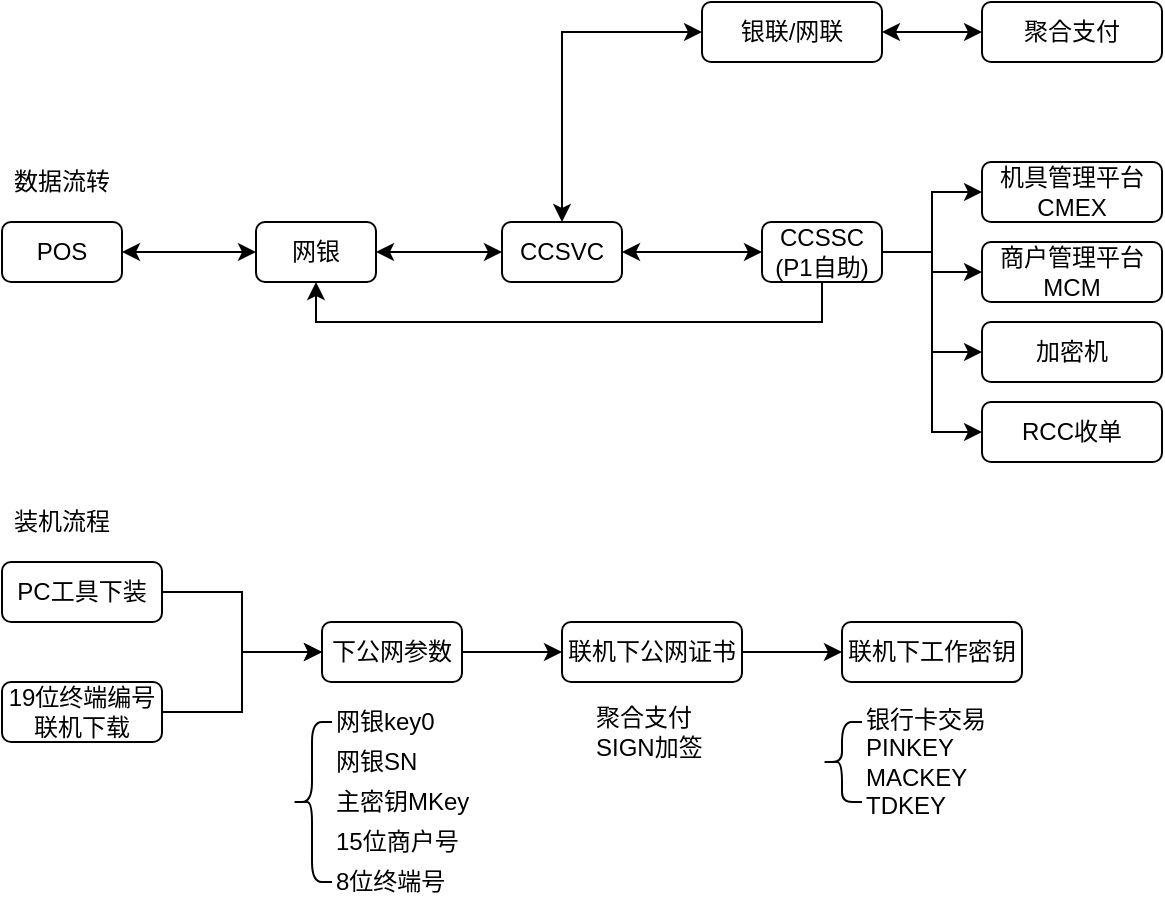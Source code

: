<mxfile version="14.6.1" type="github">
  <diagram id="b8vTg0bY8sTFj-NJI612" name="Page-1">
    <mxGraphModel dx="782" dy="373" grid="1" gridSize="10" guides="1" tooltips="1" connect="1" arrows="1" fold="1" page="1" pageScale="1" pageWidth="827" pageHeight="1169" math="0" shadow="0">
      <root>
        <mxCell id="0" />
        <mxCell id="1" parent="0" />
        <mxCell id="N7gucrENt_Ro0j6abz8G-9" value="" style="rounded=1;orthogonalLoop=1;jettySize=auto;html=1;strokeWidth=1;startArrow=classic;startFill=1;" edge="1" parent="1" source="N7gucrENt_Ro0j6abz8G-5" target="N7gucrENt_Ro0j6abz8G-8">
          <mxGeometry relative="1" as="geometry" />
        </mxCell>
        <mxCell id="N7gucrENt_Ro0j6abz8G-5" value="POS" style="rounded=1;whiteSpace=wrap;html=1;" vertex="1" parent="1">
          <mxGeometry x="60" y="190" width="60" height="30" as="geometry" />
        </mxCell>
        <mxCell id="N7gucrENt_Ro0j6abz8G-11" value="" style="edgeStyle=orthogonalEdgeStyle;rounded=0;orthogonalLoop=1;jettySize=auto;html=1;startArrow=classic;startFill=1;" edge="1" parent="1" source="N7gucrENt_Ro0j6abz8G-8" target="N7gucrENt_Ro0j6abz8G-10">
          <mxGeometry relative="1" as="geometry" />
        </mxCell>
        <mxCell id="N7gucrENt_Ro0j6abz8G-8" value="网银" style="rounded=1;whiteSpace=wrap;html=1;" vertex="1" parent="1">
          <mxGeometry x="187" y="190" width="60" height="30" as="geometry" />
        </mxCell>
        <mxCell id="N7gucrENt_Ro0j6abz8G-13" value="" style="edgeStyle=orthogonalEdgeStyle;rounded=0;orthogonalLoop=1;jettySize=auto;html=1;startArrow=classic;startFill=1;" edge="1" parent="1" source="N7gucrENt_Ro0j6abz8G-10" target="N7gucrENt_Ro0j6abz8G-12">
          <mxGeometry relative="1" as="geometry" />
        </mxCell>
        <mxCell id="N7gucrENt_Ro0j6abz8G-41" style="edgeStyle=orthogonalEdgeStyle;rounded=0;orthogonalLoop=1;jettySize=auto;html=1;entryX=0;entryY=0.5;entryDx=0;entryDy=0;startArrow=classic;startFill=1;" edge="1" parent="1" source="N7gucrENt_Ro0j6abz8G-10" target="N7gucrENt_Ro0j6abz8G-39">
          <mxGeometry relative="1" as="geometry">
            <Array as="points">
              <mxPoint x="340" y="95" />
            </Array>
          </mxGeometry>
        </mxCell>
        <mxCell id="N7gucrENt_Ro0j6abz8G-10" value="CCSVC" style="rounded=1;whiteSpace=wrap;html=1;" vertex="1" parent="1">
          <mxGeometry x="310" y="190" width="60" height="30" as="geometry" />
        </mxCell>
        <mxCell id="N7gucrENt_Ro0j6abz8G-17" style="edgeStyle=orthogonalEdgeStyle;rounded=0;orthogonalLoop=1;jettySize=auto;html=1;entryX=0.5;entryY=1;entryDx=0;entryDy=0;" edge="1" parent="1" source="N7gucrENt_Ro0j6abz8G-12" target="N7gucrENt_Ro0j6abz8G-8">
          <mxGeometry relative="1" as="geometry">
            <Array as="points">
              <mxPoint x="470" y="240" />
              <mxPoint x="217" y="240" />
            </Array>
          </mxGeometry>
        </mxCell>
        <mxCell id="N7gucrENt_Ro0j6abz8G-21" style="edgeStyle=orthogonalEdgeStyle;rounded=0;orthogonalLoop=1;jettySize=auto;html=1;entryX=0;entryY=0.5;entryDx=0;entryDy=0;" edge="1" parent="1" source="N7gucrENt_Ro0j6abz8G-12" target="N7gucrENt_Ro0j6abz8G-19">
          <mxGeometry relative="1" as="geometry" />
        </mxCell>
        <mxCell id="N7gucrENt_Ro0j6abz8G-22" style="edgeStyle=orthogonalEdgeStyle;rounded=0;orthogonalLoop=1;jettySize=auto;html=1;entryX=0;entryY=0.5;entryDx=0;entryDy=0;" edge="1" parent="1" source="N7gucrENt_Ro0j6abz8G-12" target="N7gucrENt_Ro0j6abz8G-20">
          <mxGeometry relative="1" as="geometry" />
        </mxCell>
        <mxCell id="N7gucrENt_Ro0j6abz8G-37" style="edgeStyle=orthogonalEdgeStyle;rounded=0;orthogonalLoop=1;jettySize=auto;html=1;entryX=0;entryY=0.5;entryDx=0;entryDy=0;" edge="1" parent="1" source="N7gucrENt_Ro0j6abz8G-12" target="N7gucrENt_Ro0j6abz8G-35">
          <mxGeometry relative="1" as="geometry" />
        </mxCell>
        <mxCell id="N7gucrENt_Ro0j6abz8G-38" style="edgeStyle=orthogonalEdgeStyle;rounded=0;orthogonalLoop=1;jettySize=auto;html=1;entryX=0;entryY=0.5;entryDx=0;entryDy=0;" edge="1" parent="1" source="N7gucrENt_Ro0j6abz8G-12" target="N7gucrENt_Ro0j6abz8G-36">
          <mxGeometry relative="1" as="geometry" />
        </mxCell>
        <mxCell id="N7gucrENt_Ro0j6abz8G-12" value="CCSSC&lt;br&gt;(P1自助)" style="rounded=1;whiteSpace=wrap;html=1;" vertex="1" parent="1">
          <mxGeometry x="440" y="190" width="60" height="30" as="geometry" />
        </mxCell>
        <mxCell id="N7gucrENt_Ro0j6abz8G-14" value="数据流转" style="text;html=1;strokeColor=none;fillColor=none;align=center;verticalAlign=middle;whiteSpace=wrap;rounded=0;" vertex="1" parent="1">
          <mxGeometry x="60" y="160" width="60" height="20" as="geometry" />
        </mxCell>
        <mxCell id="N7gucrENt_Ro0j6abz8G-43" style="edgeStyle=orthogonalEdgeStyle;rounded=0;orthogonalLoop=1;jettySize=auto;html=1;" edge="1" parent="1" source="N7gucrENt_Ro0j6abz8G-18" target="N7gucrENt_Ro0j6abz8G-33">
          <mxGeometry relative="1" as="geometry" />
        </mxCell>
        <mxCell id="N7gucrENt_Ro0j6abz8G-18" value="下公网参数" style="rounded=1;whiteSpace=wrap;html=1;" vertex="1" parent="1">
          <mxGeometry x="220" y="390" width="70" height="30" as="geometry" />
        </mxCell>
        <mxCell id="N7gucrENt_Ro0j6abz8G-19" value="机具管理平台CMEX" style="rounded=1;whiteSpace=wrap;html=1;" vertex="1" parent="1">
          <mxGeometry x="550" y="160" width="90" height="30" as="geometry" />
        </mxCell>
        <mxCell id="N7gucrENt_Ro0j6abz8G-20" value="商户管理平台MCM" style="rounded=1;whiteSpace=wrap;html=1;" vertex="1" parent="1">
          <mxGeometry x="550" y="200" width="90" height="30" as="geometry" />
        </mxCell>
        <mxCell id="N7gucrENt_Ro0j6abz8G-26" style="edgeStyle=orthogonalEdgeStyle;rounded=0;orthogonalLoop=1;jettySize=auto;html=1;entryX=0;entryY=0.5;entryDx=0;entryDy=0;" edge="1" parent="1" source="N7gucrENt_Ro0j6abz8G-23" target="N7gucrENt_Ro0j6abz8G-18">
          <mxGeometry relative="1" as="geometry" />
        </mxCell>
        <mxCell id="N7gucrENt_Ro0j6abz8G-23" value="PC工具下装" style="rounded=1;whiteSpace=wrap;html=1;" vertex="1" parent="1">
          <mxGeometry x="60" y="360" width="80" height="30" as="geometry" />
        </mxCell>
        <mxCell id="N7gucrENt_Ro0j6abz8G-27" style="edgeStyle=orthogonalEdgeStyle;rounded=0;orthogonalLoop=1;jettySize=auto;html=1;entryX=0;entryY=0.5;entryDx=0;entryDy=0;" edge="1" parent="1" source="N7gucrENt_Ro0j6abz8G-24" target="N7gucrENt_Ro0j6abz8G-18">
          <mxGeometry relative="1" as="geometry" />
        </mxCell>
        <mxCell id="N7gucrENt_Ro0j6abz8G-24" value="19位终端编号联机下载" style="rounded=1;whiteSpace=wrap;html=1;" vertex="1" parent="1">
          <mxGeometry x="60" y="420" width="80" height="30" as="geometry" />
        </mxCell>
        <mxCell id="N7gucrENt_Ro0j6abz8G-28" value="网银key0" style="text;html=1;strokeColor=none;fillColor=none;align=left;verticalAlign=middle;whiteSpace=wrap;rounded=0;" vertex="1" parent="1">
          <mxGeometry x="225" y="430" width="60" height="20" as="geometry" />
        </mxCell>
        <mxCell id="N7gucrENt_Ro0j6abz8G-29" value="网银SN" style="text;html=1;strokeColor=none;fillColor=none;align=left;verticalAlign=middle;whiteSpace=wrap;rounded=0;" vertex="1" parent="1">
          <mxGeometry x="225" y="450" width="60" height="20" as="geometry" />
        </mxCell>
        <mxCell id="N7gucrENt_Ro0j6abz8G-30" value="主密钥MKey" style="text;html=1;strokeColor=none;fillColor=none;align=left;verticalAlign=middle;whiteSpace=wrap;rounded=0;" vertex="1" parent="1">
          <mxGeometry x="225" y="470" width="80" height="20" as="geometry" />
        </mxCell>
        <mxCell id="N7gucrENt_Ro0j6abz8G-31" value="15位商户号" style="text;html=1;strokeColor=none;fillColor=none;align=left;verticalAlign=middle;whiteSpace=wrap;rounded=0;" vertex="1" parent="1">
          <mxGeometry x="225" y="490" width="130" height="20" as="geometry" />
        </mxCell>
        <mxCell id="N7gucrENt_Ro0j6abz8G-32" value="" style="shape=curlyBracket;whiteSpace=wrap;html=1;rounded=1;align=left;" vertex="1" parent="1">
          <mxGeometry x="205" y="440" width="20" height="80" as="geometry" />
        </mxCell>
        <mxCell id="N7gucrENt_Ro0j6abz8G-45" value="" style="edgeStyle=orthogonalEdgeStyle;rounded=0;orthogonalLoop=1;jettySize=auto;html=1;" edge="1" parent="1" source="N7gucrENt_Ro0j6abz8G-33" target="N7gucrENt_Ro0j6abz8G-44">
          <mxGeometry relative="1" as="geometry" />
        </mxCell>
        <mxCell id="N7gucrENt_Ro0j6abz8G-33" value="联机下公网证书" style="rounded=1;whiteSpace=wrap;html=1;" vertex="1" parent="1">
          <mxGeometry x="340" y="390" width="90" height="30" as="geometry" />
        </mxCell>
        <mxCell id="N7gucrENt_Ro0j6abz8G-34" value="装机流程" style="text;html=1;strokeColor=none;fillColor=none;align=center;verticalAlign=middle;whiteSpace=wrap;rounded=0;" vertex="1" parent="1">
          <mxGeometry x="60" y="330" width="60" height="20" as="geometry" />
        </mxCell>
        <mxCell id="N7gucrENt_Ro0j6abz8G-35" value="加密机" style="rounded=1;whiteSpace=wrap;html=1;" vertex="1" parent="1">
          <mxGeometry x="550" y="240" width="90" height="30" as="geometry" />
        </mxCell>
        <mxCell id="N7gucrENt_Ro0j6abz8G-36" value="RCC收单" style="rounded=1;whiteSpace=wrap;html=1;" vertex="1" parent="1">
          <mxGeometry x="550" y="280" width="90" height="30" as="geometry" />
        </mxCell>
        <mxCell id="N7gucrENt_Ro0j6abz8G-42" style="edgeStyle=orthogonalEdgeStyle;rounded=0;orthogonalLoop=1;jettySize=auto;html=1;entryX=0;entryY=0.5;entryDx=0;entryDy=0;startArrow=classic;startFill=1;" edge="1" parent="1" source="N7gucrENt_Ro0j6abz8G-39" target="N7gucrENt_Ro0j6abz8G-40">
          <mxGeometry relative="1" as="geometry" />
        </mxCell>
        <mxCell id="N7gucrENt_Ro0j6abz8G-39" value="银联/网联" style="rounded=1;whiteSpace=wrap;html=1;" vertex="1" parent="1">
          <mxGeometry x="410" y="80" width="90" height="30" as="geometry" />
        </mxCell>
        <mxCell id="N7gucrENt_Ro0j6abz8G-40" value="聚合支付" style="rounded=1;whiteSpace=wrap;html=1;" vertex="1" parent="1">
          <mxGeometry x="550" y="80" width="90" height="30" as="geometry" />
        </mxCell>
        <mxCell id="N7gucrENt_Ro0j6abz8G-44" value="联机下工作密钥" style="rounded=1;whiteSpace=wrap;html=1;" vertex="1" parent="1">
          <mxGeometry x="480" y="390" width="90" height="30" as="geometry" />
        </mxCell>
        <mxCell id="N7gucrENt_Ro0j6abz8G-48" value="8位终端号" style="text;html=1;strokeColor=none;fillColor=none;align=left;verticalAlign=middle;whiteSpace=wrap;rounded=0;" vertex="1" parent="1">
          <mxGeometry x="225" y="510" width="130" height="20" as="geometry" />
        </mxCell>
        <mxCell id="N7gucrENt_Ro0j6abz8G-49" value="聚合支付SIGN加签" style="text;html=1;strokeColor=none;fillColor=none;align=left;verticalAlign=middle;whiteSpace=wrap;rounded=0;" vertex="1" parent="1">
          <mxGeometry x="355" y="430" width="65" height="30" as="geometry" />
        </mxCell>
        <mxCell id="N7gucrENt_Ro0j6abz8G-50" value="银行卡交易&lt;br&gt;PINKEY&lt;br&gt;MACKEY&lt;br&gt;TDKEY" style="text;html=1;strokeColor=none;fillColor=none;align=left;verticalAlign=middle;whiteSpace=wrap;rounded=0;" vertex="1" parent="1">
          <mxGeometry x="490" y="425" width="80" height="70" as="geometry" />
        </mxCell>
        <mxCell id="N7gucrENt_Ro0j6abz8G-51" value="" style="shape=curlyBracket;whiteSpace=wrap;html=1;rounded=1;align=left;" vertex="1" parent="1">
          <mxGeometry x="470" y="440" width="20" height="40" as="geometry" />
        </mxCell>
      </root>
    </mxGraphModel>
  </diagram>
</mxfile>
